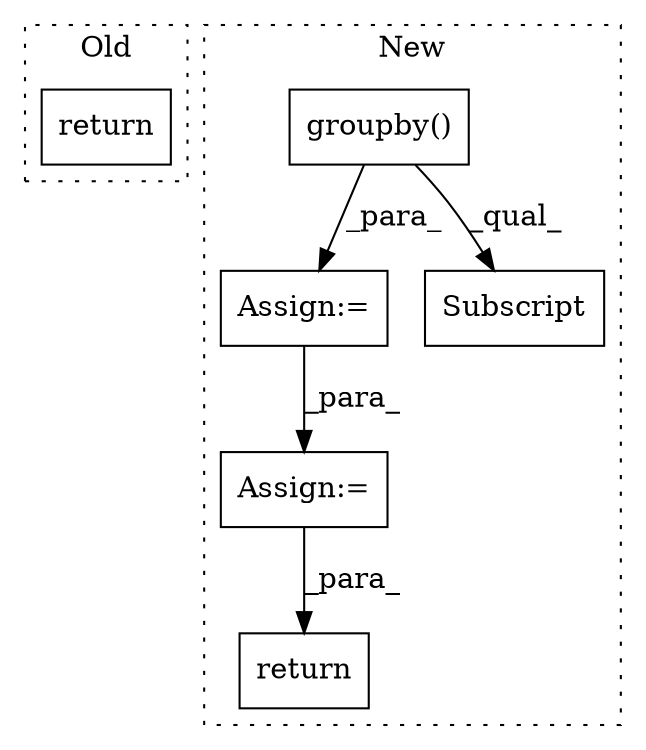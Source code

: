 digraph G {
subgraph cluster0 {
1 [label="return" a="93" s="701" l="7" shape="box"];
label = "Old";
style="dotted";
}
subgraph cluster1 {
2 [label="groupby()" a="75" s="3042" l="23" shape="box"];
3 [label="Assign:=" a="68" s="3169" l="3" shape="box"];
4 [label="return" a="93" s="3697" l="7" shape="box"];
5 [label="Subscript" a="63" s="3042,0" l="75,0" shape="box"];
6 [label="Assign:=" a="68" s="3231" l="3" shape="box"];
label = "New";
style="dotted";
}
2 -> 3 [label="_para_"];
2 -> 5 [label="_qual_"];
3 -> 6 [label="_para_"];
6 -> 4 [label="_para_"];
}